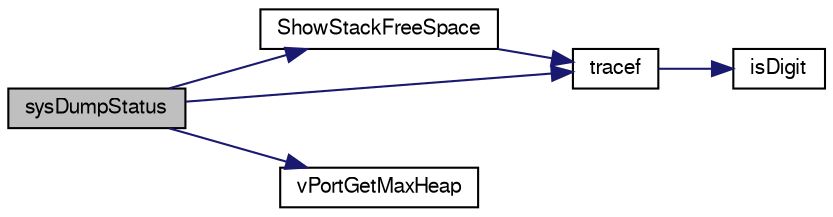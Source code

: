 digraph G
{
  bgcolor="transparent";
  edge [fontname="FreeSans",fontsize=10,labelfontname="FreeSans",labelfontsize=10];
  node [fontname="FreeSans",fontsize=10,shape=record];
  rankdir=LR;
  Node1 [label="sysDumpStatus",height=0.2,width=0.4,color="black", fillcolor="grey75", style="filled" fontcolor="black"];
  Node1 -> Node2 [color="midnightblue",fontsize=10,style="solid",fontname="FreeSans"];
  Node2 [label="ShowStackFreeSpace",height=0.2,width=0.4,color="black",URL="$sam7xpud_8cpp.html#5cff77e3bf26b52d8fa308571d085fcf"];
  Node2 -> Node3 [color="midnightblue",fontsize=10,style="solid",fontname="FreeSans"];
  Node3 [label="tracef",height=0.2,width=0.4,color="black",URL="$trace_8h.html#a992713b67dd2ec12eddb0ca609e13ab"];
  Node3 -> Node4 [color="midnightblue",fontsize=10,style="solid",fontname="FreeSans"];
  Node4 [label="isDigit",height=0.2,width=0.4,color="black",URL="$stdio_8cpp.html#6dc444c99c5adf684e2e9ac2a85d71d0"];
  Node1 -> Node3 [color="midnightblue",fontsize=10,style="solid",fontname="FreeSans"];
  Node1 -> Node5 [color="midnightblue",fontsize=10,style="solid",fontname="FreeSans"];
  Node5 [label="vPortGetMaxHeap",height=0.2,width=0.4,color="black",URL="$sam7xpud_8hpp.html#4df31879215aaf385fd158740b6c0f01"];
}
